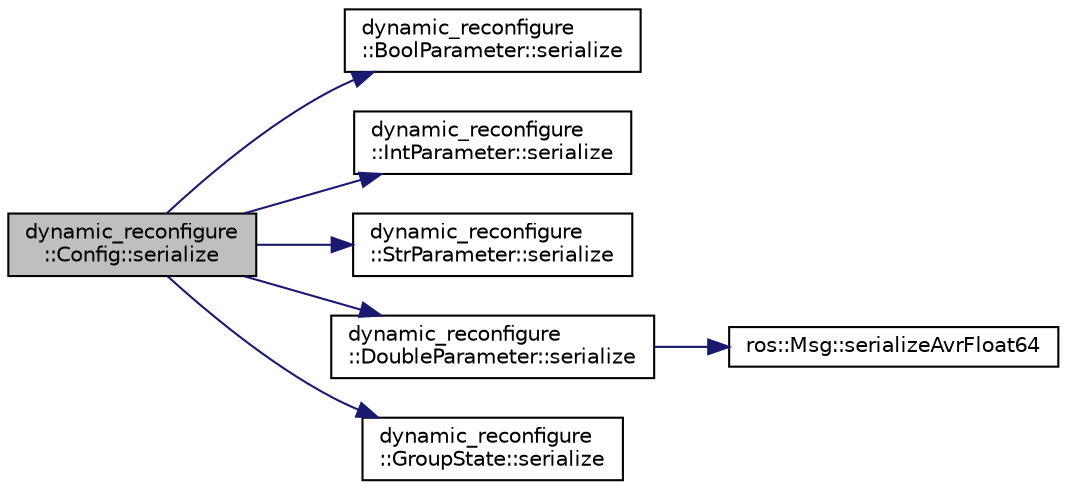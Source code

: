 digraph "dynamic_reconfigure::Config::serialize"
{
  edge [fontname="Helvetica",fontsize="10",labelfontname="Helvetica",labelfontsize="10"];
  node [fontname="Helvetica",fontsize="10",shape=record];
  rankdir="LR";
  Node1 [label="dynamic_reconfigure\l::Config::serialize",height=0.2,width=0.4,color="black", fillcolor="grey75", style="filled" fontcolor="black"];
  Node1 -> Node2 [color="midnightblue",fontsize="10",style="solid",fontname="Helvetica"];
  Node2 [label="dynamic_reconfigure\l::BoolParameter::serialize",height=0.2,width=0.4,color="black", fillcolor="white", style="filled",URL="$classdynamic__reconfigure_1_1_bool_parameter.html#a22e9f326a451f4e38268693bc99e8857"];
  Node1 -> Node3 [color="midnightblue",fontsize="10",style="solid",fontname="Helvetica"];
  Node3 [label="dynamic_reconfigure\l::IntParameter::serialize",height=0.2,width=0.4,color="black", fillcolor="white", style="filled",URL="$classdynamic__reconfigure_1_1_int_parameter.html#adf080d3eaf1d9484c5d56f7e29bb465f"];
  Node1 -> Node4 [color="midnightblue",fontsize="10",style="solid",fontname="Helvetica"];
  Node4 [label="dynamic_reconfigure\l::StrParameter::serialize",height=0.2,width=0.4,color="black", fillcolor="white", style="filled",URL="$classdynamic__reconfigure_1_1_str_parameter.html#a75c4d23b7ce43ce33c023d9c1b890b43"];
  Node1 -> Node5 [color="midnightblue",fontsize="10",style="solid",fontname="Helvetica"];
  Node5 [label="dynamic_reconfigure\l::DoubleParameter::serialize",height=0.2,width=0.4,color="black", fillcolor="white", style="filled",URL="$classdynamic__reconfigure_1_1_double_parameter.html#a61628c47d58d6944f8ae4b9f13fd90fa"];
  Node5 -> Node6 [color="midnightblue",fontsize="10",style="solid",fontname="Helvetica"];
  Node6 [label="ros::Msg::serializeAvrFloat64",height=0.2,width=0.4,color="black", fillcolor="white", style="filled",URL="$classros_1_1_msg.html#a3fff55e17efd60a7195a14857ff44897",tooltip="This tricky function handles promoting a 32bit float to a 64bit double, so that AVR can publish messa..."];
  Node1 -> Node7 [color="midnightblue",fontsize="10",style="solid",fontname="Helvetica"];
  Node7 [label="dynamic_reconfigure\l::GroupState::serialize",height=0.2,width=0.4,color="black", fillcolor="white", style="filled",URL="$classdynamic__reconfigure_1_1_group_state.html#a9ca15156c8465aee6cfc833235a3aba0"];
}

